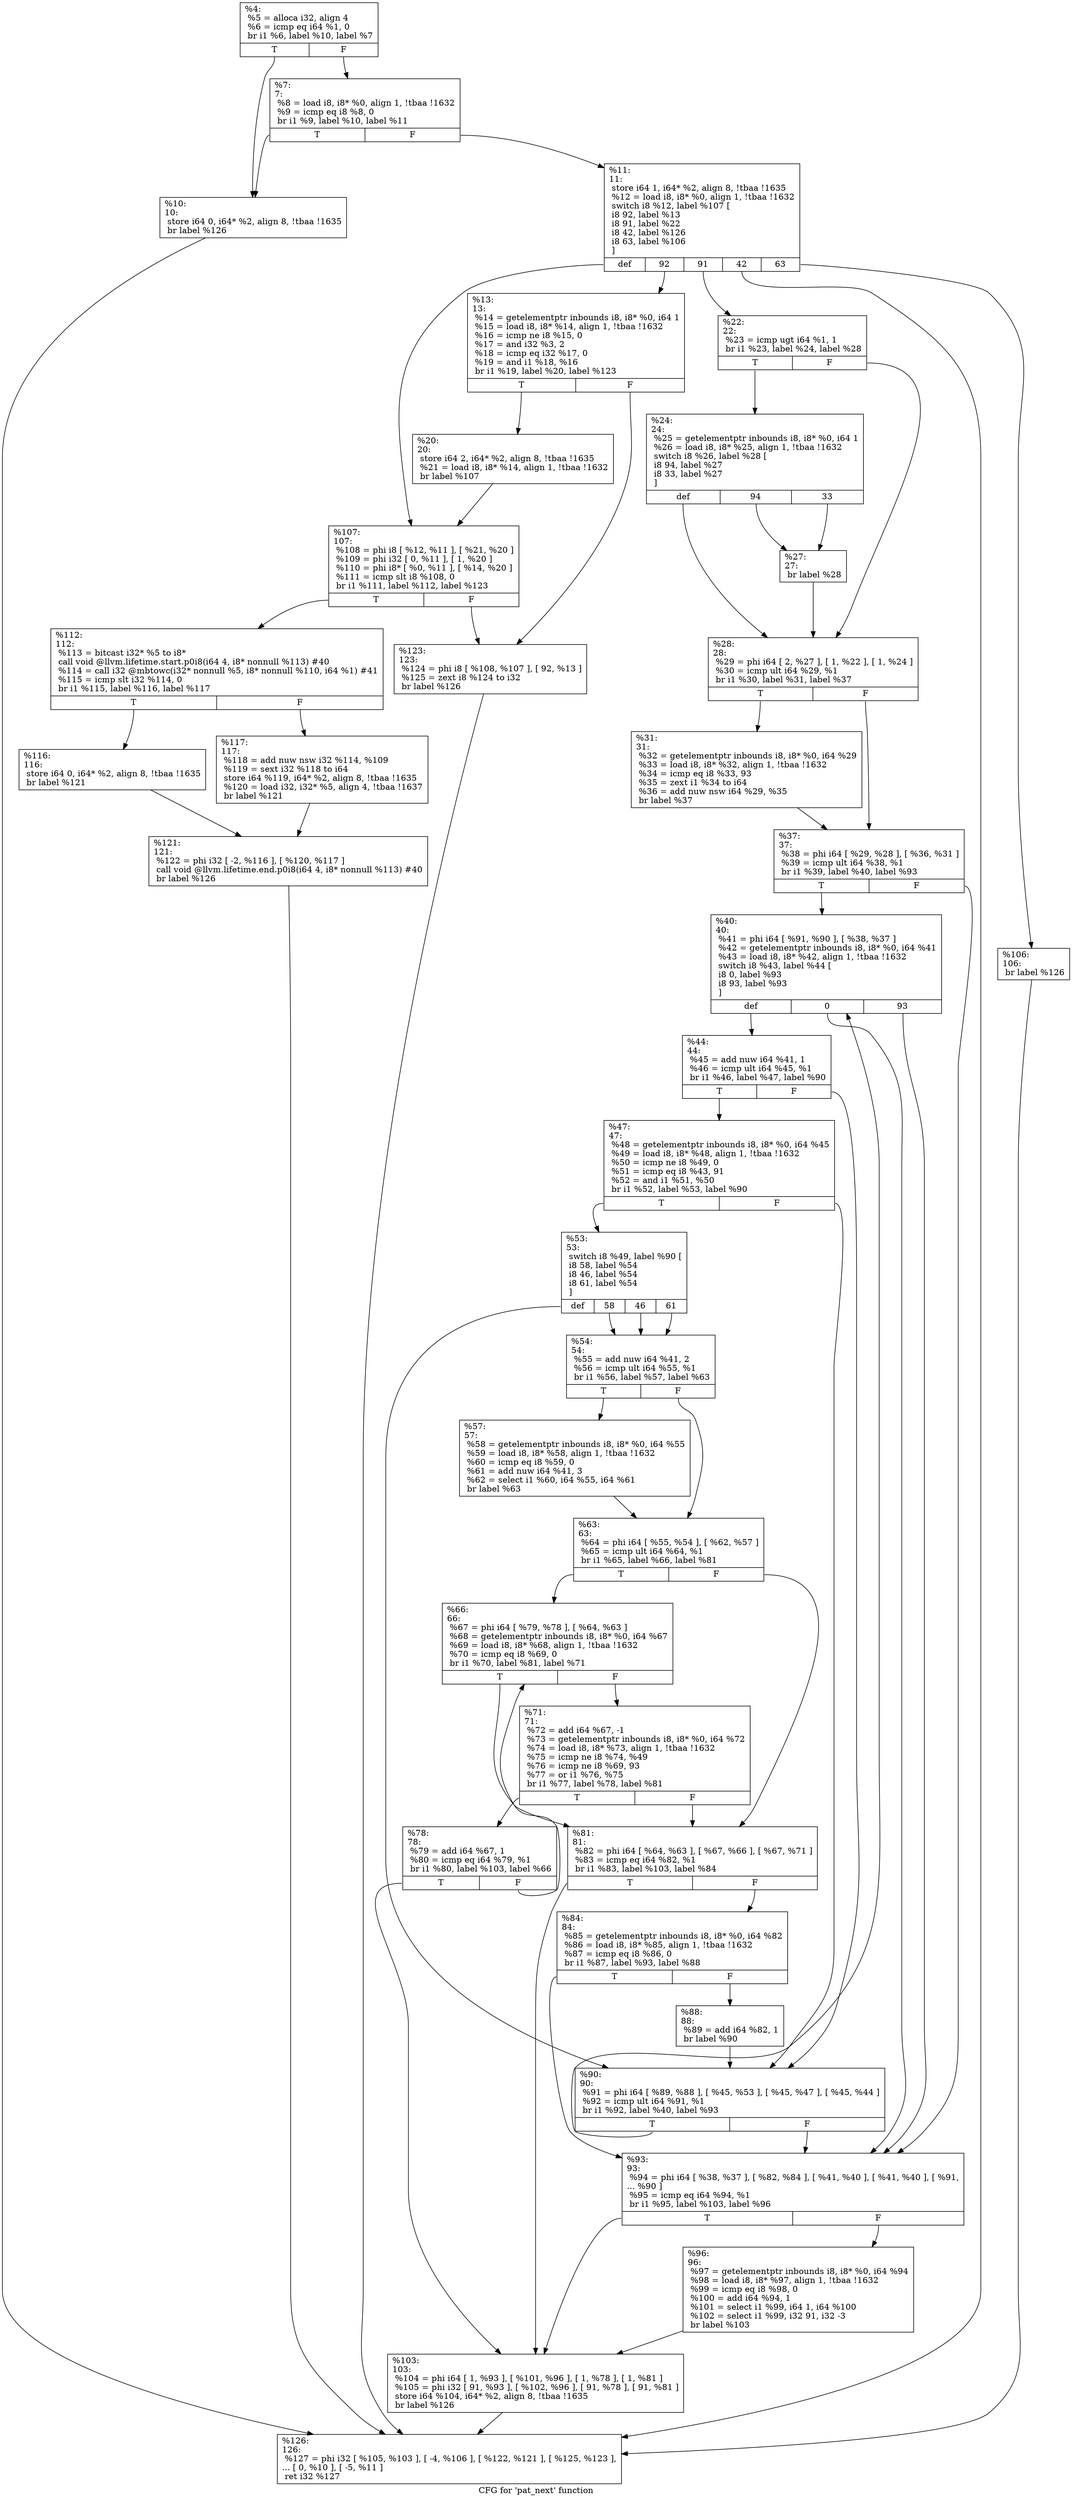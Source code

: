 digraph "CFG for 'pat_next' function" {
	label="CFG for 'pat_next' function";

	Node0x1b15ff0 [shape=record,label="{%4:\l  %5 = alloca i32, align 4\l  %6 = icmp eq i64 %1, 0\l  br i1 %6, label %10, label %7\l|{<s0>T|<s1>F}}"];
	Node0x1b15ff0:s0 -> Node0x1b16270;
	Node0x1b15ff0:s1 -> Node0x1b16220;
	Node0x1b16220 [shape=record,label="{%7:\l7:                                                \l  %8 = load i8, i8* %0, align 1, !tbaa !1632\l  %9 = icmp eq i8 %8, 0\l  br i1 %9, label %10, label %11\l|{<s0>T|<s1>F}}"];
	Node0x1b16220:s0 -> Node0x1b16270;
	Node0x1b16220:s1 -> Node0x1b162c0;
	Node0x1b16270 [shape=record,label="{%10:\l10:                                               \l  store i64 0, i64* %2, align 8, !tbaa !1635\l  br label %126\l}"];
	Node0x1b16270 -> Node0x1b16d10;
	Node0x1b162c0 [shape=record,label="{%11:\l11:                                               \l  store i64 1, i64* %2, align 8, !tbaa !1635\l  %12 = load i8, i8* %0, align 1, !tbaa !1632\l  switch i8 %12, label %107 [\l    i8 92, label %13\l    i8 91, label %22\l    i8 42, label %126\l    i8 63, label %106\l  ]\l|{<s0>def|<s1>92|<s2>91|<s3>42|<s4>63}}"];
	Node0x1b162c0:s0 -> Node0x1b16b30;
	Node0x1b162c0:s1 -> Node0x1b16310;
	Node0x1b162c0:s2 -> Node0x1b163b0;
	Node0x1b162c0:s3 -> Node0x1b16d10;
	Node0x1b162c0:s4 -> Node0x1b16ae0;
	Node0x1b16310 [shape=record,label="{%13:\l13:                                               \l  %14 = getelementptr inbounds i8, i8* %0, i64 1\l  %15 = load i8, i8* %14, align 1, !tbaa !1632\l  %16 = icmp ne i8 %15, 0\l  %17 = and i32 %3, 2\l  %18 = icmp eq i32 %17, 0\l  %19 = and i1 %18, %16\l  br i1 %19, label %20, label %123\l|{<s0>T|<s1>F}}"];
	Node0x1b16310:s0 -> Node0x1b16360;
	Node0x1b16310:s1 -> Node0x1b16cc0;
	Node0x1b16360 [shape=record,label="{%20:\l20:                                               \l  store i64 2, i64* %2, align 8, !tbaa !1635\l  %21 = load i8, i8* %14, align 1, !tbaa !1632\l  br label %107\l}"];
	Node0x1b16360 -> Node0x1b16b30;
	Node0x1b163b0 [shape=record,label="{%22:\l22:                                               \l  %23 = icmp ugt i64 %1, 1\l  br i1 %23, label %24, label %28\l|{<s0>T|<s1>F}}"];
	Node0x1b163b0:s0 -> Node0x1b16400;
	Node0x1b163b0:s1 -> Node0x1b164a0;
	Node0x1b16400 [shape=record,label="{%24:\l24:                                               \l  %25 = getelementptr inbounds i8, i8* %0, i64 1\l  %26 = load i8, i8* %25, align 1, !tbaa !1632\l  switch i8 %26, label %28 [\l    i8 94, label %27\l    i8 33, label %27\l  ]\l|{<s0>def|<s1>94|<s2>33}}"];
	Node0x1b16400:s0 -> Node0x1b164a0;
	Node0x1b16400:s1 -> Node0x1b16450;
	Node0x1b16400:s2 -> Node0x1b16450;
	Node0x1b16450 [shape=record,label="{%27:\l27:                                               \l  br label %28\l}"];
	Node0x1b16450 -> Node0x1b164a0;
	Node0x1b164a0 [shape=record,label="{%28:\l28:                                               \l  %29 = phi i64 [ 2, %27 ], [ 1, %22 ], [ 1, %24 ]\l  %30 = icmp ult i64 %29, %1\l  br i1 %30, label %31, label %37\l|{<s0>T|<s1>F}}"];
	Node0x1b164a0:s0 -> Node0x1b164f0;
	Node0x1b164a0:s1 -> Node0x1b16540;
	Node0x1b164f0 [shape=record,label="{%31:\l31:                                               \l  %32 = getelementptr inbounds i8, i8* %0, i64 %29\l  %33 = load i8, i8* %32, align 1, !tbaa !1632\l  %34 = icmp eq i8 %33, 93\l  %35 = zext i1 %34 to i64\l  %36 = add nuw nsw i64 %29, %35\l  br label %37\l}"];
	Node0x1b164f0 -> Node0x1b16540;
	Node0x1b16540 [shape=record,label="{%37:\l37:                                               \l  %38 = phi i64 [ %29, %28 ], [ %36, %31 ]\l  %39 = icmp ult i64 %38, %1\l  br i1 %39, label %40, label %93\l|{<s0>T|<s1>F}}"];
	Node0x1b16540:s0 -> Node0x1b16590;
	Node0x1b16540:s1 -> Node0x1b169f0;
	Node0x1b16590 [shape=record,label="{%40:\l40:                                               \l  %41 = phi i64 [ %91, %90 ], [ %38, %37 ]\l  %42 = getelementptr inbounds i8, i8* %0, i64 %41\l  %43 = load i8, i8* %42, align 1, !tbaa !1632\l  switch i8 %43, label %44 [\l    i8 0, label %93\l    i8 93, label %93\l  ]\l|{<s0>def|<s1>0|<s2>93}}"];
	Node0x1b16590:s0 -> Node0x1b165e0;
	Node0x1b16590:s1 -> Node0x1b169f0;
	Node0x1b16590:s2 -> Node0x1b169f0;
	Node0x1b165e0 [shape=record,label="{%44:\l44:                                               \l  %45 = add nuw i64 %41, 1\l  %46 = icmp ult i64 %45, %1\l  br i1 %46, label %47, label %90\l|{<s0>T|<s1>F}}"];
	Node0x1b165e0:s0 -> Node0x1b16630;
	Node0x1b165e0:s1 -> Node0x1b169a0;
	Node0x1b16630 [shape=record,label="{%47:\l47:                                               \l  %48 = getelementptr inbounds i8, i8* %0, i64 %45\l  %49 = load i8, i8* %48, align 1, !tbaa !1632\l  %50 = icmp ne i8 %49, 0\l  %51 = icmp eq i8 %43, 91\l  %52 = and i1 %51, %50\l  br i1 %52, label %53, label %90\l|{<s0>T|<s1>F}}"];
	Node0x1b16630:s0 -> Node0x1b16680;
	Node0x1b16630:s1 -> Node0x1b169a0;
	Node0x1b16680 [shape=record,label="{%53:\l53:                                               \l  switch i8 %49, label %90 [\l    i8 58, label %54\l    i8 46, label %54\l    i8 61, label %54\l  ]\l|{<s0>def|<s1>58|<s2>46|<s3>61}}"];
	Node0x1b16680:s0 -> Node0x1b169a0;
	Node0x1b16680:s1 -> Node0x1b166d0;
	Node0x1b16680:s2 -> Node0x1b166d0;
	Node0x1b16680:s3 -> Node0x1b166d0;
	Node0x1b166d0 [shape=record,label="{%54:\l54:                                               \l  %55 = add nuw i64 %41, 2\l  %56 = icmp ult i64 %55, %1\l  br i1 %56, label %57, label %63\l|{<s0>T|<s1>F}}"];
	Node0x1b166d0:s0 -> Node0x1b16720;
	Node0x1b166d0:s1 -> Node0x1b16770;
	Node0x1b16720 [shape=record,label="{%57:\l57:                                               \l  %58 = getelementptr inbounds i8, i8* %0, i64 %55\l  %59 = load i8, i8* %58, align 1, !tbaa !1632\l  %60 = icmp eq i8 %59, 0\l  %61 = add nuw i64 %41, 3\l  %62 = select i1 %60, i64 %55, i64 %61\l  br label %63\l}"];
	Node0x1b16720 -> Node0x1b16770;
	Node0x1b16770 [shape=record,label="{%63:\l63:                                               \l  %64 = phi i64 [ %55, %54 ], [ %62, %57 ]\l  %65 = icmp ult i64 %64, %1\l  br i1 %65, label %66, label %81\l|{<s0>T|<s1>F}}"];
	Node0x1b16770:s0 -> Node0x1b167c0;
	Node0x1b16770:s1 -> Node0x1b168b0;
	Node0x1b167c0 [shape=record,label="{%66:\l66:                                               \l  %67 = phi i64 [ %79, %78 ], [ %64, %63 ]\l  %68 = getelementptr inbounds i8, i8* %0, i64 %67\l  %69 = load i8, i8* %68, align 1, !tbaa !1632\l  %70 = icmp eq i8 %69, 0\l  br i1 %70, label %81, label %71\l|{<s0>T|<s1>F}}"];
	Node0x1b167c0:s0 -> Node0x1b168b0;
	Node0x1b167c0:s1 -> Node0x1b16810;
	Node0x1b16810 [shape=record,label="{%71:\l71:                                               \l  %72 = add i64 %67, -1\l  %73 = getelementptr inbounds i8, i8* %0, i64 %72\l  %74 = load i8, i8* %73, align 1, !tbaa !1632\l  %75 = icmp ne i8 %74, %49\l  %76 = icmp ne i8 %69, 93\l  %77 = or i1 %76, %75\l  br i1 %77, label %78, label %81\l|{<s0>T|<s1>F}}"];
	Node0x1b16810:s0 -> Node0x1b16860;
	Node0x1b16810:s1 -> Node0x1b168b0;
	Node0x1b16860 [shape=record,label="{%78:\l78:                                               \l  %79 = add i64 %67, 1\l  %80 = icmp eq i64 %79, %1\l  br i1 %80, label %103, label %66\l|{<s0>T|<s1>F}}"];
	Node0x1b16860:s0 -> Node0x1b16a90;
	Node0x1b16860:s1 -> Node0x1b167c0;
	Node0x1b168b0 [shape=record,label="{%81:\l81:                                               \l  %82 = phi i64 [ %64, %63 ], [ %67, %66 ], [ %67, %71 ]\l  %83 = icmp eq i64 %82, %1\l  br i1 %83, label %103, label %84\l|{<s0>T|<s1>F}}"];
	Node0x1b168b0:s0 -> Node0x1b16a90;
	Node0x1b168b0:s1 -> Node0x1b16900;
	Node0x1b16900 [shape=record,label="{%84:\l84:                                               \l  %85 = getelementptr inbounds i8, i8* %0, i64 %82\l  %86 = load i8, i8* %85, align 1, !tbaa !1632\l  %87 = icmp eq i8 %86, 0\l  br i1 %87, label %93, label %88\l|{<s0>T|<s1>F}}"];
	Node0x1b16900:s0 -> Node0x1b169f0;
	Node0x1b16900:s1 -> Node0x1b16950;
	Node0x1b16950 [shape=record,label="{%88:\l88:                                               \l  %89 = add i64 %82, 1\l  br label %90\l}"];
	Node0x1b16950 -> Node0x1b169a0;
	Node0x1b169a0 [shape=record,label="{%90:\l90:                                               \l  %91 = phi i64 [ %89, %88 ], [ %45, %53 ], [ %45, %47 ], [ %45, %44 ]\l  %92 = icmp ult i64 %91, %1\l  br i1 %92, label %40, label %93\l|{<s0>T|<s1>F}}"];
	Node0x1b169a0:s0 -> Node0x1b16590;
	Node0x1b169a0:s1 -> Node0x1b169f0;
	Node0x1b169f0 [shape=record,label="{%93:\l93:                                               \l  %94 = phi i64 [ %38, %37 ], [ %82, %84 ], [ %41, %40 ], [ %41, %40 ], [ %91,\l... %90 ]\l  %95 = icmp eq i64 %94, %1\l  br i1 %95, label %103, label %96\l|{<s0>T|<s1>F}}"];
	Node0x1b169f0:s0 -> Node0x1b16a90;
	Node0x1b169f0:s1 -> Node0x1b16a40;
	Node0x1b16a40 [shape=record,label="{%96:\l96:                                               \l  %97 = getelementptr inbounds i8, i8* %0, i64 %94\l  %98 = load i8, i8* %97, align 1, !tbaa !1632\l  %99 = icmp eq i8 %98, 0\l  %100 = add i64 %94, 1\l  %101 = select i1 %99, i64 1, i64 %100\l  %102 = select i1 %99, i32 91, i32 -3\l  br label %103\l}"];
	Node0x1b16a40 -> Node0x1b16a90;
	Node0x1b16a90 [shape=record,label="{%103:\l103:                                              \l  %104 = phi i64 [ 1, %93 ], [ %101, %96 ], [ 1, %78 ], [ 1, %81 ]\l  %105 = phi i32 [ 91, %93 ], [ %102, %96 ], [ 91, %78 ], [ 91, %81 ]\l  store i64 %104, i64* %2, align 8, !tbaa !1635\l  br label %126\l}"];
	Node0x1b16a90 -> Node0x1b16d10;
	Node0x1b16ae0 [shape=record,label="{%106:\l106:                                              \l  br label %126\l}"];
	Node0x1b16ae0 -> Node0x1b16d10;
	Node0x1b16b30 [shape=record,label="{%107:\l107:                                              \l  %108 = phi i8 [ %12, %11 ], [ %21, %20 ]\l  %109 = phi i32 [ 0, %11 ], [ 1, %20 ]\l  %110 = phi i8* [ %0, %11 ], [ %14, %20 ]\l  %111 = icmp slt i8 %108, 0\l  br i1 %111, label %112, label %123\l|{<s0>T|<s1>F}}"];
	Node0x1b16b30:s0 -> Node0x1b16b80;
	Node0x1b16b30:s1 -> Node0x1b16cc0;
	Node0x1b16b80 [shape=record,label="{%112:\l112:                                              \l  %113 = bitcast i32* %5 to i8*\l  call void @llvm.lifetime.start.p0i8(i64 4, i8* nonnull %113) #40\l  %114 = call i32 @mbtowc(i32* nonnull %5, i8* nonnull %110, i64 %1) #41\l  %115 = icmp slt i32 %114, 0\l  br i1 %115, label %116, label %117\l|{<s0>T|<s1>F}}"];
	Node0x1b16b80:s0 -> Node0x1b16bd0;
	Node0x1b16b80:s1 -> Node0x1b16c20;
	Node0x1b16bd0 [shape=record,label="{%116:\l116:                                              \l  store i64 0, i64* %2, align 8, !tbaa !1635\l  br label %121\l}"];
	Node0x1b16bd0 -> Node0x1b16c70;
	Node0x1b16c20 [shape=record,label="{%117:\l117:                                              \l  %118 = add nuw nsw i32 %114, %109\l  %119 = sext i32 %118 to i64\l  store i64 %119, i64* %2, align 8, !tbaa !1635\l  %120 = load i32, i32* %5, align 4, !tbaa !1637\l  br label %121\l}"];
	Node0x1b16c20 -> Node0x1b16c70;
	Node0x1b16c70 [shape=record,label="{%121:\l121:                                              \l  %122 = phi i32 [ -2, %116 ], [ %120, %117 ]\l  call void @llvm.lifetime.end.p0i8(i64 4, i8* nonnull %113) #40\l  br label %126\l}"];
	Node0x1b16c70 -> Node0x1b16d10;
	Node0x1b16cc0 [shape=record,label="{%123:\l123:                                              \l  %124 = phi i8 [ %108, %107 ], [ 92, %13 ]\l  %125 = zext i8 %124 to i32\l  br label %126\l}"];
	Node0x1b16cc0 -> Node0x1b16d10;
	Node0x1b16d10 [shape=record,label="{%126:\l126:                                              \l  %127 = phi i32 [ %105, %103 ], [ -4, %106 ], [ %122, %121 ], [ %125, %123 ],\l... [ 0, %10 ], [ -5, %11 ]\l  ret i32 %127\l}"];
}
